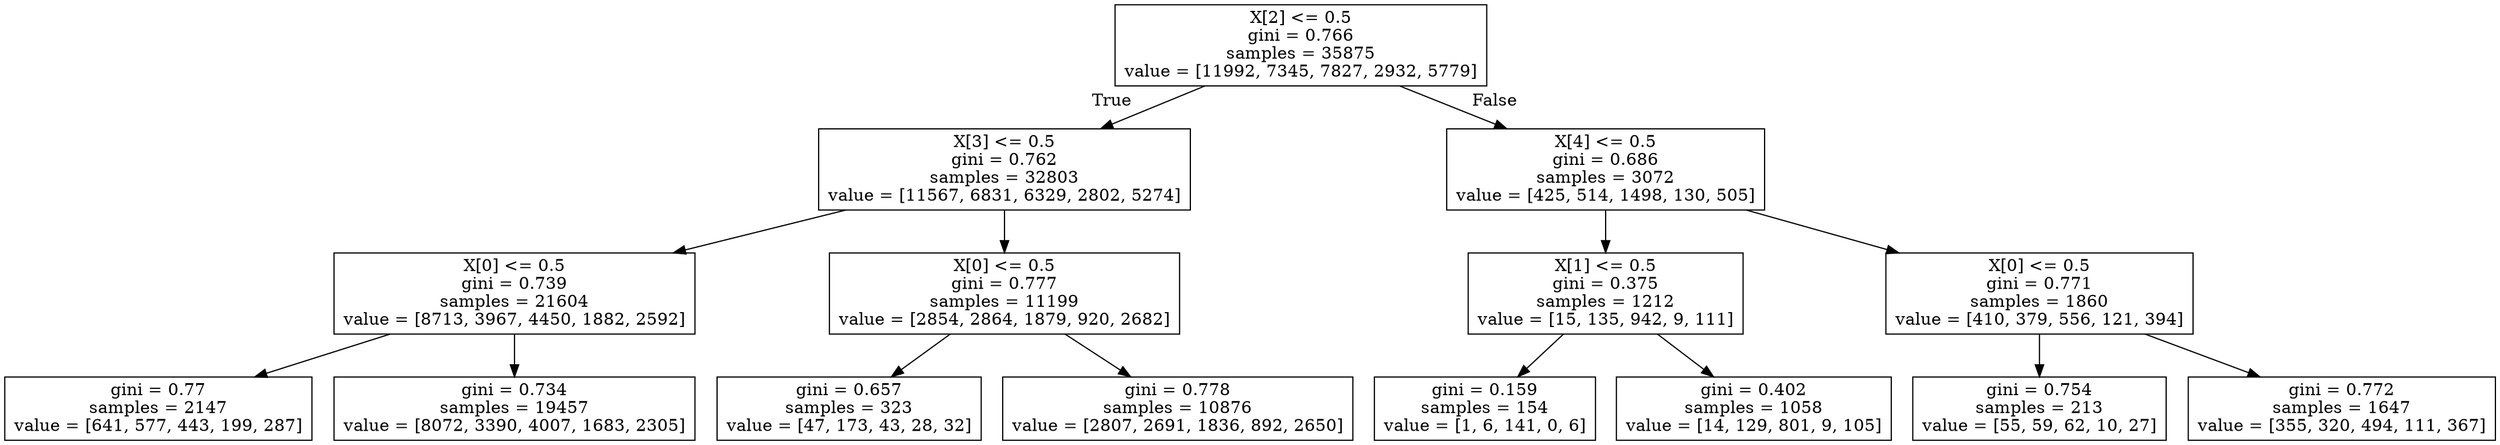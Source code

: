 digraph Tree {
node [shape=box] ;
0 [label="X[2] <= 0.5\ngini = 0.766\nsamples = 35875\nvalue = [11992, 7345, 7827, 2932, 5779]"] ;
1 [label="X[3] <= 0.5\ngini = 0.762\nsamples = 32803\nvalue = [11567, 6831, 6329, 2802, 5274]"] ;
0 -> 1 [labeldistance=2.5, labelangle=45, headlabel="True"] ;
2 [label="X[0] <= 0.5\ngini = 0.739\nsamples = 21604\nvalue = [8713, 3967, 4450, 1882, 2592]"] ;
1 -> 2 ;
3 [label="gini = 0.77\nsamples = 2147\nvalue = [641, 577, 443, 199, 287]"] ;
2 -> 3 ;
4 [label="gini = 0.734\nsamples = 19457\nvalue = [8072, 3390, 4007, 1683, 2305]"] ;
2 -> 4 ;
5 [label="X[0] <= 0.5\ngini = 0.777\nsamples = 11199\nvalue = [2854, 2864, 1879, 920, 2682]"] ;
1 -> 5 ;
6 [label="gini = 0.657\nsamples = 323\nvalue = [47, 173, 43, 28, 32]"] ;
5 -> 6 ;
7 [label="gini = 0.778\nsamples = 10876\nvalue = [2807, 2691, 1836, 892, 2650]"] ;
5 -> 7 ;
8 [label="X[4] <= 0.5\ngini = 0.686\nsamples = 3072\nvalue = [425, 514, 1498, 130, 505]"] ;
0 -> 8 [labeldistance=2.5, labelangle=-45, headlabel="False"] ;
9 [label="X[1] <= 0.5\ngini = 0.375\nsamples = 1212\nvalue = [15, 135, 942, 9, 111]"] ;
8 -> 9 ;
10 [label="gini = 0.159\nsamples = 154\nvalue = [1, 6, 141, 0, 6]"] ;
9 -> 10 ;
11 [label="gini = 0.402\nsamples = 1058\nvalue = [14, 129, 801, 9, 105]"] ;
9 -> 11 ;
12 [label="X[0] <= 0.5\ngini = 0.771\nsamples = 1860\nvalue = [410, 379, 556, 121, 394]"] ;
8 -> 12 ;
13 [label="gini = 0.754\nsamples = 213\nvalue = [55, 59, 62, 10, 27]"] ;
12 -> 13 ;
14 [label="gini = 0.772\nsamples = 1647\nvalue = [355, 320, 494, 111, 367]"] ;
12 -> 14 ;
}